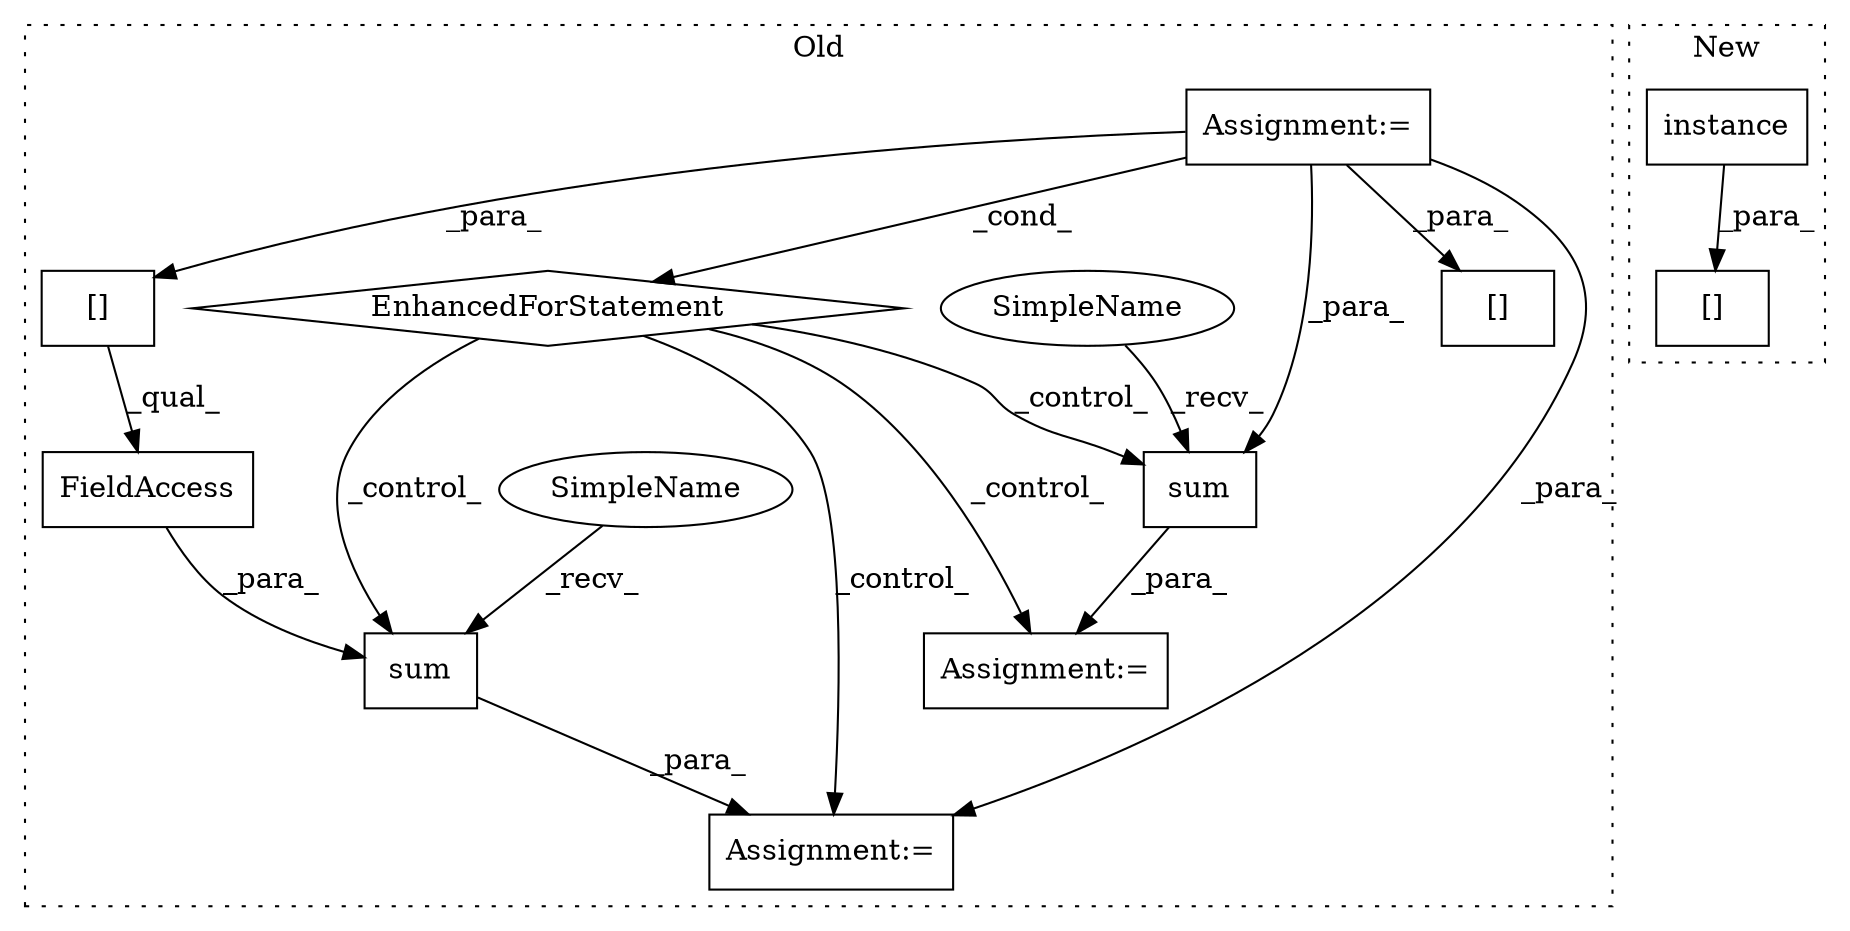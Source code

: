 digraph G {
subgraph cluster0 {
1 [label="sum" a="32" s="491,528" l="4,1" shape="box"];
3 [label="EnhancedForStatement" a="70" s="291,375" l="53,2" shape="diamond"];
5 [label="sum" a="32" s="411,459" l="4,1" shape="box"];
6 [label="FieldAccess" a="22" s="415" l="44" shape="box"];
7 [label="[]" a="2" s="415,451" l="27,1" shape="box"];
8 [label="Assignment:=" a="7" s="484" l="1" shape="box"];
9 [label="Assignment:=" a="7" s="291,375" l="53,2" shape="box"];
10 [label="[]" a="2" s="495,520" l="16,1" shape="box"];
11 [label="Assignment:=" a="7" s="404" l="1" shape="box"];
12 [label="SimpleName" a="42" s="485" l="5" shape="ellipse"];
13 [label="SimpleName" a="42" s="405" l="5" shape="ellipse"];
label = "Old";
style="dotted";
}
subgraph cluster1 {
2 [label="instance" a="32" s="698" l="10" shape="box"];
4 [label="[]" a="2" s="685,708" l="7,1" shape="box"];
label = "New";
style="dotted";
}
1 -> 8 [label="_para_"];
2 -> 4 [label="_para_"];
3 -> 8 [label="_control_"];
3 -> 11 [label="_control_"];
3 -> 1 [label="_control_"];
3 -> 5 [label="_control_"];
5 -> 11 [label="_para_"];
6 -> 5 [label="_para_"];
7 -> 6 [label="_qual_"];
9 -> 11 [label="_para_"];
9 -> 7 [label="_para_"];
9 -> 3 [label="_cond_"];
9 -> 10 [label="_para_"];
9 -> 1 [label="_para_"];
12 -> 1 [label="_recv_"];
13 -> 5 [label="_recv_"];
}